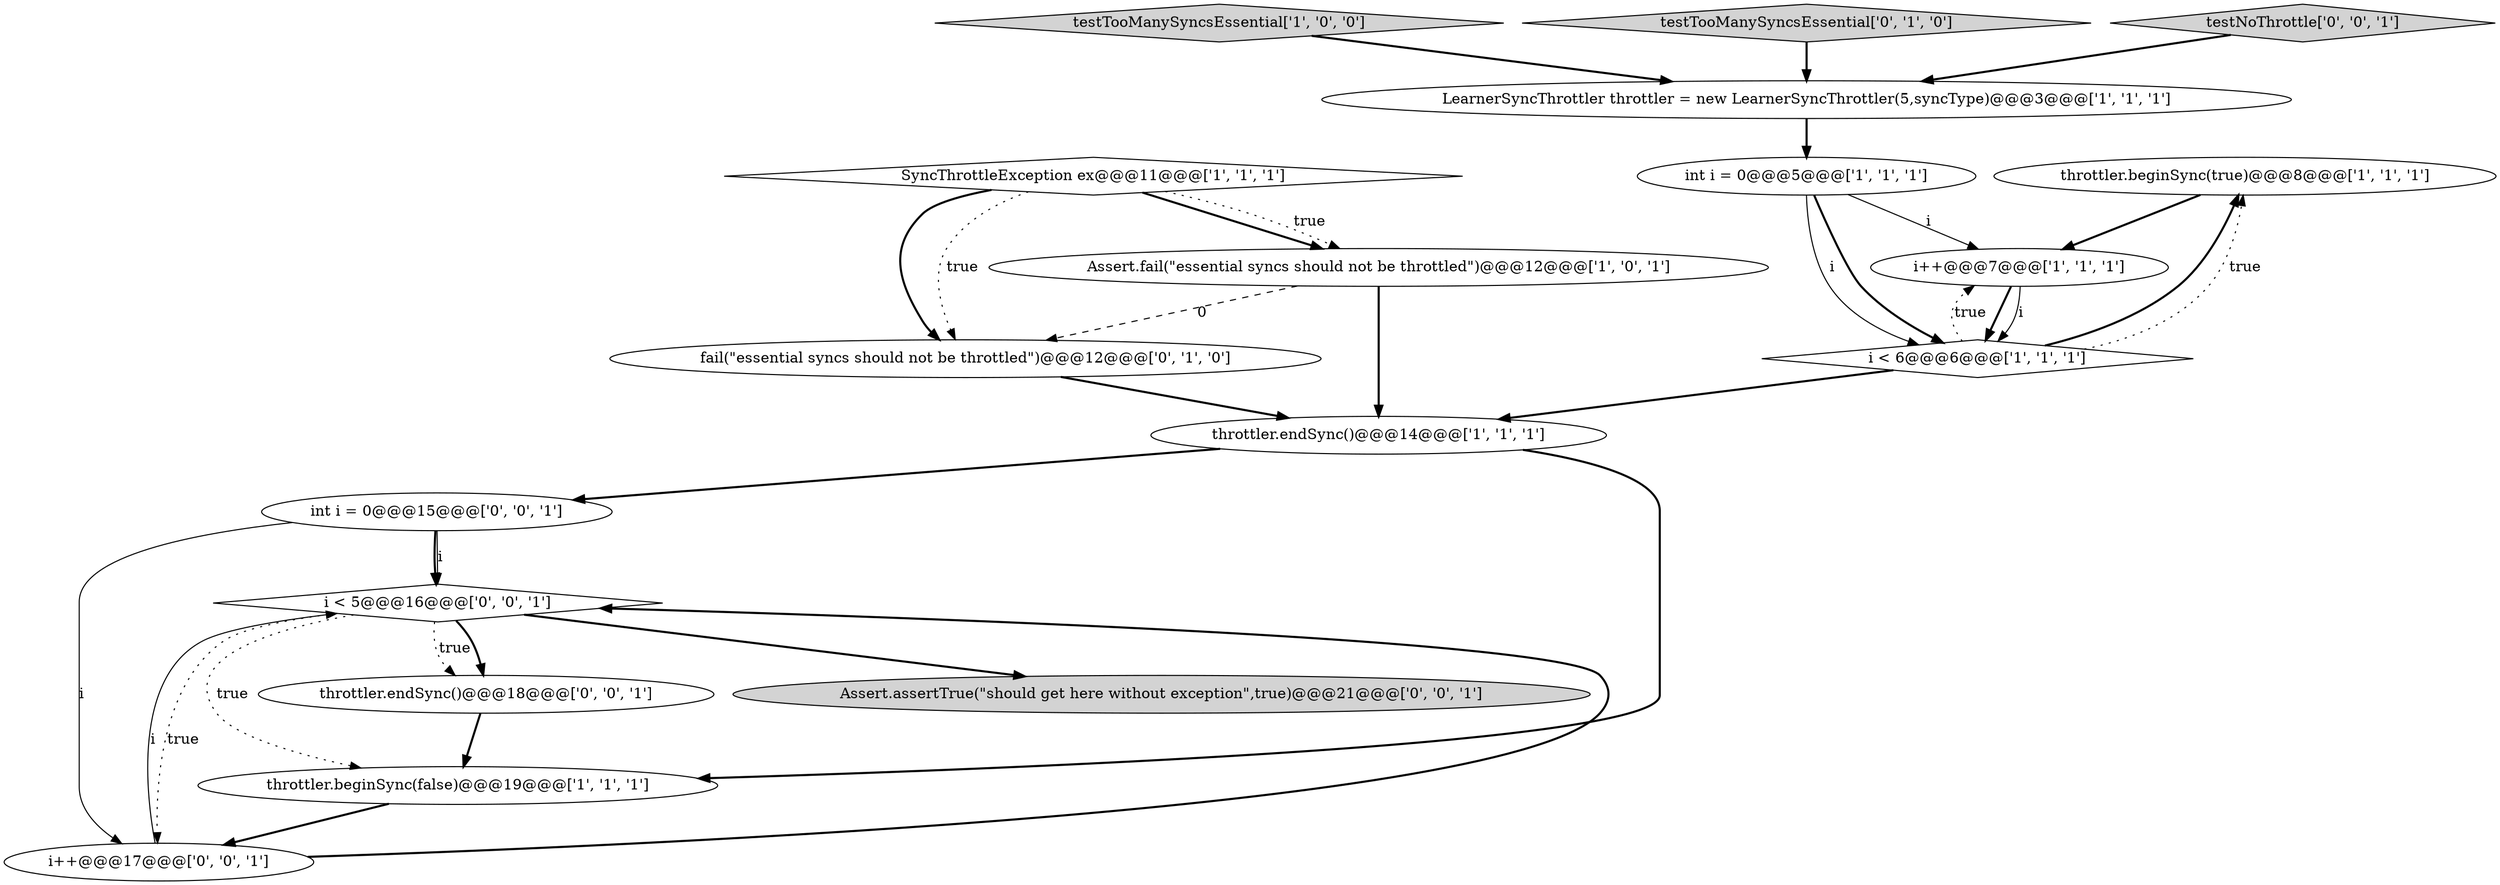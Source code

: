 digraph {
5 [style = filled, label = "throttler.beginSync(true)@@@8@@@['1', '1', '1']", fillcolor = white, shape = ellipse image = "AAA0AAABBB1BBB"];
9 [style = filled, label = "testTooManySyncsEssential['1', '0', '0']", fillcolor = lightgray, shape = diamond image = "AAA0AAABBB1BBB"];
2 [style = filled, label = "int i = 0@@@5@@@['1', '1', '1']", fillcolor = white, shape = ellipse image = "AAA0AAABBB1BBB"];
0 [style = filled, label = "throttler.endSync()@@@14@@@['1', '1', '1']", fillcolor = white, shape = ellipse image = "AAA0AAABBB1BBB"];
8 [style = filled, label = "Assert.fail(\"essential syncs should not be throttled\")@@@12@@@['1', '0', '1']", fillcolor = white, shape = ellipse image = "AAA0AAABBB1BBB"];
1 [style = filled, label = "i++@@@7@@@['1', '1', '1']", fillcolor = white, shape = ellipse image = "AAA0AAABBB1BBB"];
16 [style = filled, label = "i < 5@@@16@@@['0', '0', '1']", fillcolor = white, shape = diamond image = "AAA0AAABBB3BBB"];
3 [style = filled, label = "LearnerSyncThrottler throttler = new LearnerSyncThrottler(5,syncType)@@@3@@@['1', '1', '1']", fillcolor = white, shape = ellipse image = "AAA0AAABBB1BBB"];
10 [style = filled, label = "testTooManySyncsEssential['0', '1', '0']", fillcolor = lightgray, shape = diamond image = "AAA0AAABBB2BBB"];
12 [style = filled, label = "i++@@@17@@@['0', '0', '1']", fillcolor = white, shape = ellipse image = "AAA0AAABBB3BBB"];
13 [style = filled, label = "Assert.assertTrue(\"should get here without exception\",true)@@@21@@@['0', '0', '1']", fillcolor = lightgray, shape = ellipse image = "AAA0AAABBB3BBB"];
15 [style = filled, label = "testNoThrottle['0', '0', '1']", fillcolor = lightgray, shape = diamond image = "AAA0AAABBB3BBB"];
17 [style = filled, label = "int i = 0@@@15@@@['0', '0', '1']", fillcolor = white, shape = ellipse image = "AAA0AAABBB3BBB"];
11 [style = filled, label = "fail(\"essential syncs should not be throttled\")@@@12@@@['0', '1', '0']", fillcolor = white, shape = ellipse image = "AAA1AAABBB2BBB"];
14 [style = filled, label = "throttler.endSync()@@@18@@@['0', '0', '1']", fillcolor = white, shape = ellipse image = "AAA0AAABBB3BBB"];
7 [style = filled, label = "throttler.beginSync(false)@@@19@@@['1', '1', '1']", fillcolor = white, shape = ellipse image = "AAA0AAABBB1BBB"];
4 [style = filled, label = "i < 6@@@6@@@['1', '1', '1']", fillcolor = white, shape = diamond image = "AAA0AAABBB1BBB"];
6 [style = filled, label = "SyncThrottleException ex@@@11@@@['1', '1', '1']", fillcolor = white, shape = diamond image = "AAA0AAABBB1BBB"];
14->7 [style = bold, label=""];
17->16 [style = solid, label="i"];
8->11 [style = dashed, label="0"];
2->4 [style = bold, label=""];
8->0 [style = bold, label=""];
3->2 [style = bold, label=""];
0->7 [style = bold, label=""];
11->0 [style = bold, label=""];
6->11 [style = bold, label=""];
4->5 [style = bold, label=""];
5->1 [style = bold, label=""];
9->3 [style = bold, label=""];
16->14 [style = dotted, label="true"];
4->1 [style = dotted, label="true"];
16->13 [style = bold, label=""];
16->7 [style = dotted, label="true"];
6->8 [style = bold, label=""];
10->3 [style = bold, label=""];
12->16 [style = bold, label=""];
16->12 [style = dotted, label="true"];
6->8 [style = dotted, label="true"];
7->12 [style = bold, label=""];
17->12 [style = solid, label="i"];
2->4 [style = solid, label="i"];
16->14 [style = bold, label=""];
0->17 [style = bold, label=""];
1->4 [style = bold, label=""];
15->3 [style = bold, label=""];
4->5 [style = dotted, label="true"];
12->16 [style = solid, label="i"];
17->16 [style = bold, label=""];
1->4 [style = solid, label="i"];
2->1 [style = solid, label="i"];
4->0 [style = bold, label=""];
6->11 [style = dotted, label="true"];
}
